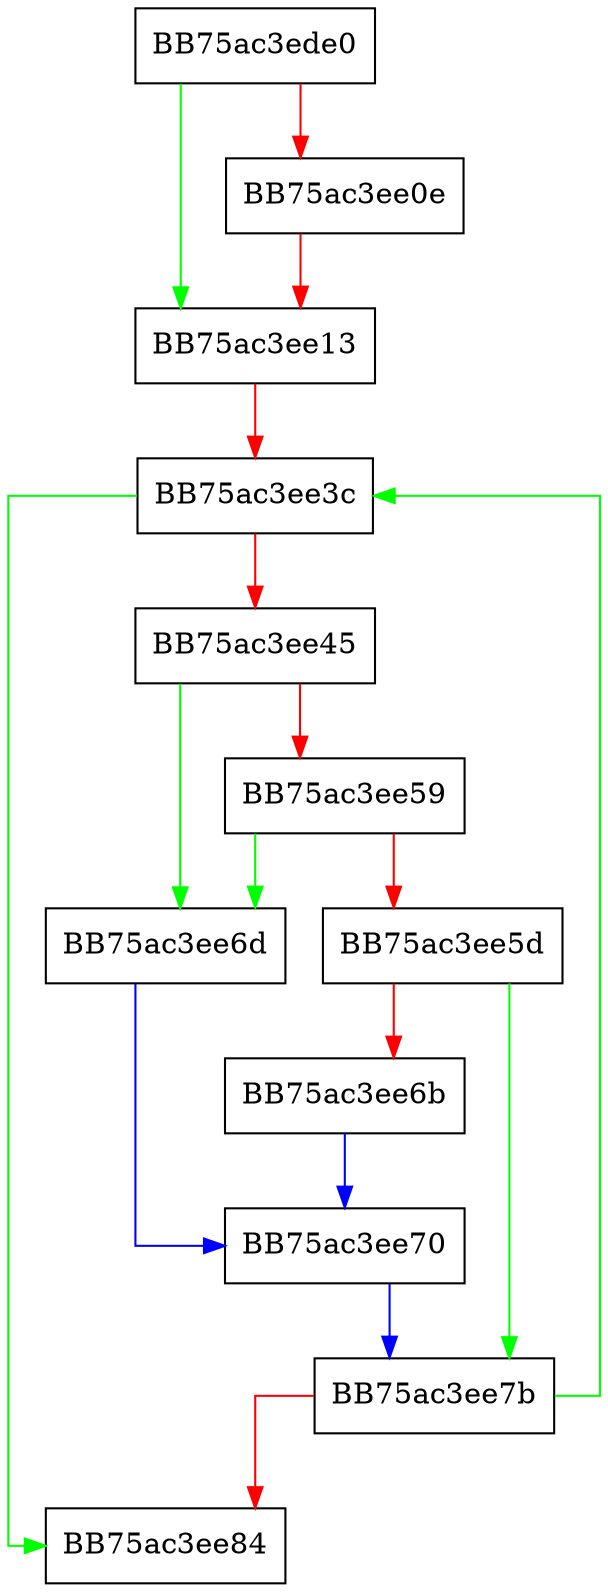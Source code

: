 digraph SerializeOctal {
  node [shape="box"];
  graph [splines=ortho];
  BB75ac3ede0 -> BB75ac3ee13 [color="green"];
  BB75ac3ede0 -> BB75ac3ee0e [color="red"];
  BB75ac3ee0e -> BB75ac3ee13 [color="red"];
  BB75ac3ee13 -> BB75ac3ee3c [color="red"];
  BB75ac3ee3c -> BB75ac3ee84 [color="green"];
  BB75ac3ee3c -> BB75ac3ee45 [color="red"];
  BB75ac3ee45 -> BB75ac3ee6d [color="green"];
  BB75ac3ee45 -> BB75ac3ee59 [color="red"];
  BB75ac3ee59 -> BB75ac3ee6d [color="green"];
  BB75ac3ee59 -> BB75ac3ee5d [color="red"];
  BB75ac3ee5d -> BB75ac3ee7b [color="green"];
  BB75ac3ee5d -> BB75ac3ee6b [color="red"];
  BB75ac3ee6b -> BB75ac3ee70 [color="blue"];
  BB75ac3ee6d -> BB75ac3ee70 [color="blue"];
  BB75ac3ee70 -> BB75ac3ee7b [color="blue"];
  BB75ac3ee7b -> BB75ac3ee3c [color="green"];
  BB75ac3ee7b -> BB75ac3ee84 [color="red"];
}